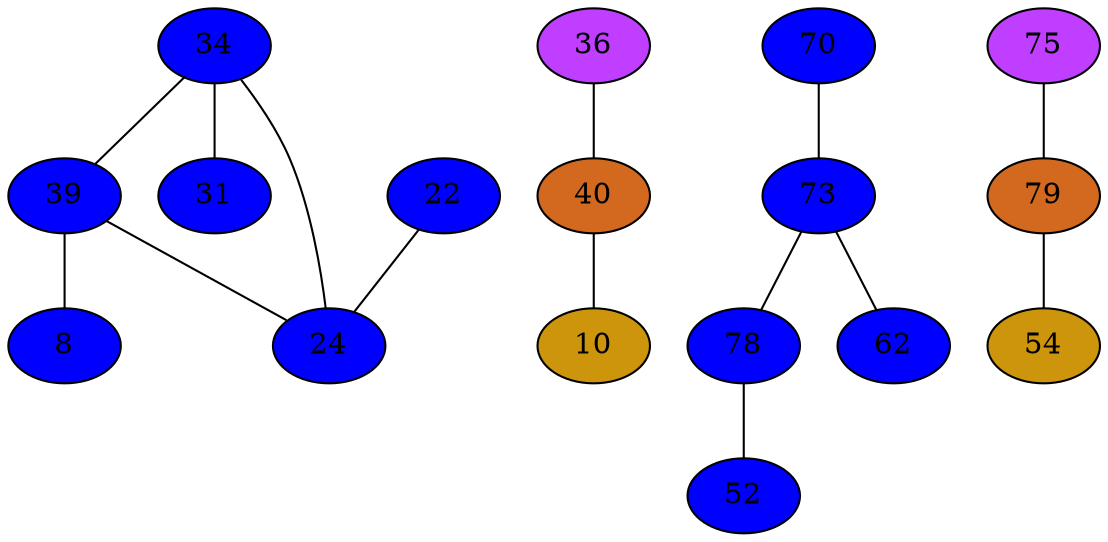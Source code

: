strict graph {
34[label="34" style=filled fillcolor="blue1"];
34 -- 39
34 -- 24
34 -- 31
36[label="36" style=filled fillcolor="darkorchid1"];
36 -- 40
70[label="70" style=filled fillcolor="blue1"];
70 -- 73
39[label="39" style=filled fillcolor="blue1"];
39 -- 34
39 -- 8
39 -- 24
8[label="8" style=filled fillcolor="blue1"];
8 -- 39
40[label="40" style=filled fillcolor="chocolate"];
40 -- 36
40 -- 10
73[label="73" style=filled fillcolor="blue1"];
73 -- 70
73 -- 78
73 -- 62
10[label="10" style=filled fillcolor="darkgoldenrod3"];
10 -- 40
75[label="75" style=filled fillcolor="darkorchid1"];
75 -- 79
78[label="78" style=filled fillcolor="blue1"];
78 -- 52
78 -- 73
79[label="79" style=filled fillcolor="chocolate"];
79 -- 54
79 -- 75
52[label="52" style=filled fillcolor="blue1"];
52 -- 78
22[label="22" style=filled fillcolor="blue1"];
22 -- 24
54[label="54" style=filled fillcolor="darkgoldenrod3"];
54 -- 79
24[label="24" style=filled fillcolor="blue1"];
24 -- 34
24 -- 22
24 -- 39
62[label="62" style=filled fillcolor="blue1"];
62 -- 73
31[label="31" style=filled fillcolor="blue1"];
31 -- 34
}